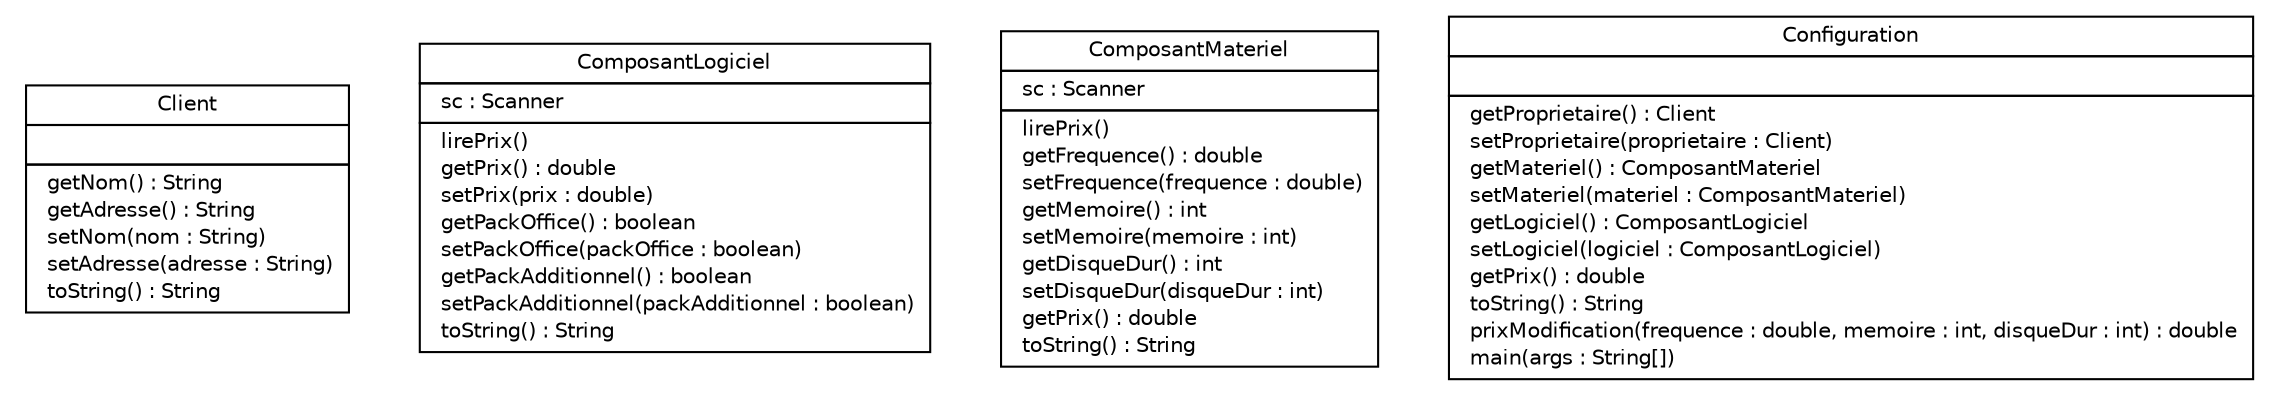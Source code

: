 #!/usr/local/bin/dot
#
# Class diagram 
# Generated by UMLGraph version R5_6 (http://www.umlgraph.org/)
#

digraph G {
	edge [fontname="Helvetica",fontsize=10,labelfontname="Helvetica",labelfontsize=10];
	node [fontname="Helvetica",fontsize=10,shape=plaintext];
	nodesep=0.25;
	ranksep=0.5;
	// Client
	c0 [label=<<table title="Client" border="0" cellborder="1" cellspacing="0" cellpadding="2" port="p">
		<tr><td><table border="0" cellspacing="0" cellpadding="1">
<tr><td align="center" balign="center"> Client </td></tr>
		</table></td></tr>
		<tr><td><table border="0" cellspacing="0" cellpadding="1">
<tr><td align="left" balign="left">  </td></tr>
		</table></td></tr>
		<tr><td><table border="0" cellspacing="0" cellpadding="1">
<tr><td align="left" balign="left">  getNom() : String </td></tr>
<tr><td align="left" balign="left">  getAdresse() : String </td></tr>
<tr><td align="left" balign="left">  setNom(nom : String) </td></tr>
<tr><td align="left" balign="left">  setAdresse(adresse : String) </td></tr>
<tr><td align="left" balign="left">  toString() : String </td></tr>
		</table></td></tr>
		</table>>, URL="null", fontname="Helvetica", fontcolor="black", fontsize=10.0];
	// ComposantLogiciel
	c1 [label=<<table title="ComposantLogiciel" border="0" cellborder="1" cellspacing="0" cellpadding="2" port="p">
		<tr><td><table border="0" cellspacing="0" cellpadding="1">
<tr><td align="center" balign="center"> ComposantLogiciel </td></tr>
		</table></td></tr>
		<tr><td><table border="0" cellspacing="0" cellpadding="1">
<tr><td align="left" balign="left">  sc : Scanner </td></tr>
		</table></td></tr>
		<tr><td><table border="0" cellspacing="0" cellpadding="1">
<tr><td align="left" balign="left">  lirePrix() </td></tr>
<tr><td align="left" balign="left">  getPrix() : double </td></tr>
<tr><td align="left" balign="left">  setPrix(prix : double) </td></tr>
<tr><td align="left" balign="left">  getPackOffice() : boolean </td></tr>
<tr><td align="left" balign="left">  setPackOffice(packOffice : boolean) </td></tr>
<tr><td align="left" balign="left">  getPackAdditionnel() : boolean </td></tr>
<tr><td align="left" balign="left">  setPackAdditionnel(packAdditionnel : boolean) </td></tr>
<tr><td align="left" balign="left">  toString() : String </td></tr>
		</table></td></tr>
		</table>>, URL="null", fontname="Helvetica", fontcolor="black", fontsize=10.0];
	// ComposantMateriel
	c2 [label=<<table title="ComposantMateriel" border="0" cellborder="1" cellspacing="0" cellpadding="2" port="p">
		<tr><td><table border="0" cellspacing="0" cellpadding="1">
<tr><td align="center" balign="center"> ComposantMateriel </td></tr>
		</table></td></tr>
		<tr><td><table border="0" cellspacing="0" cellpadding="1">
<tr><td align="left" balign="left">  sc : Scanner </td></tr>
		</table></td></tr>
		<tr><td><table border="0" cellspacing="0" cellpadding="1">
<tr><td align="left" balign="left">  lirePrix() </td></tr>
<tr><td align="left" balign="left">  getFrequence() : double </td></tr>
<tr><td align="left" balign="left">  setFrequence(frequence : double) </td></tr>
<tr><td align="left" balign="left">  getMemoire() : int </td></tr>
<tr><td align="left" balign="left">  setMemoire(memoire : int) </td></tr>
<tr><td align="left" balign="left">  getDisqueDur() : int </td></tr>
<tr><td align="left" balign="left">  setDisqueDur(disqueDur : int) </td></tr>
<tr><td align="left" balign="left">  getPrix() : double </td></tr>
<tr><td align="left" balign="left">  toString() : String </td></tr>
		</table></td></tr>
		</table>>, URL="null", fontname="Helvetica", fontcolor="black", fontsize=10.0];
	// Configuration
	c3 [label=<<table title="Configuration" border="0" cellborder="1" cellspacing="0" cellpadding="2" port="p">
		<tr><td><table border="0" cellspacing="0" cellpadding="1">
<tr><td align="center" balign="center"> Configuration </td></tr>
		</table></td></tr>
		<tr><td><table border="0" cellspacing="0" cellpadding="1">
<tr><td align="left" balign="left">  </td></tr>
		</table></td></tr>
		<tr><td><table border="0" cellspacing="0" cellpadding="1">
<tr><td align="left" balign="left">  getProprietaire() : Client </td></tr>
<tr><td align="left" balign="left">  setProprietaire(proprietaire : Client) </td></tr>
<tr><td align="left" balign="left">  getMateriel() : ComposantMateriel </td></tr>
<tr><td align="left" balign="left">  setMateriel(materiel : ComposantMateriel) </td></tr>
<tr><td align="left" balign="left">  getLogiciel() : ComposantLogiciel </td></tr>
<tr><td align="left" balign="left">  setLogiciel(logiciel : ComposantLogiciel) </td></tr>
<tr><td align="left" balign="left">  getPrix() : double </td></tr>
<tr><td align="left" balign="left">  toString() : String </td></tr>
<tr><td align="left" balign="left">  prixModification(frequence : double, memoire : int, disqueDur : int) : double </td></tr>
<tr><td align="left" balign="left">  main(args : String[]) </td></tr>
		</table></td></tr>
		</table>>, URL="null", fontname="Helvetica", fontcolor="black", fontsize=10.0];
}

